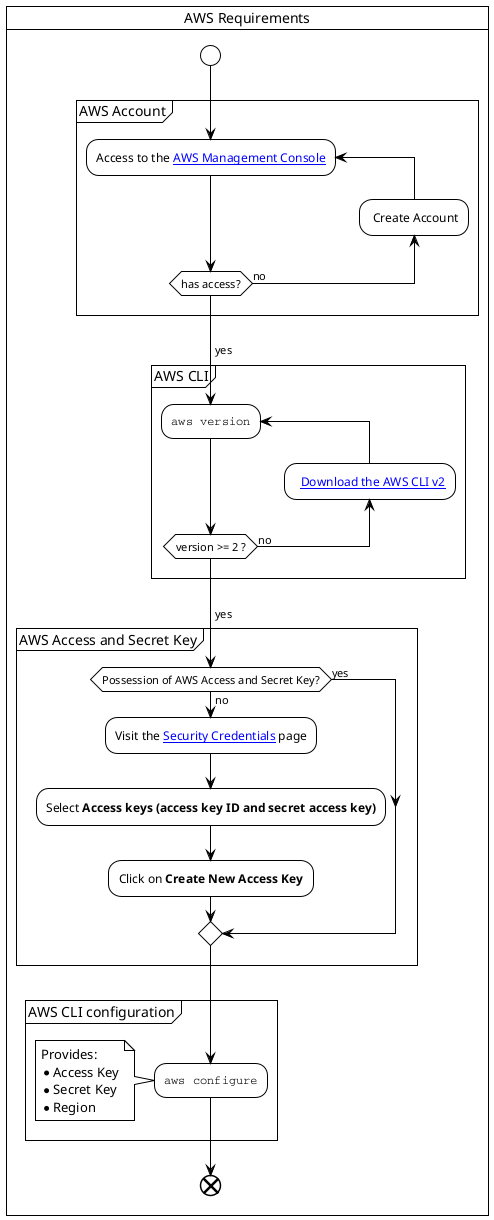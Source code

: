 @startuml aws-requirements
!theme plain

skinparam svgLinkTarget _blank

card "AWS Requirements" {
start
partition "AWS Account" {
repeat :Access to the [[https://console.aws.amazon.com/console AWS Management Console]];
backward: Create Account;
repeat while (has access?) is (no) 
->yes;
}

partition "AWS CLI" {
repeat :""aws version"";
backward:  [[https://docs.aws.amazon.com/cli/latest/userguide/install-cliv2.html Download the AWS CLI v2]];
repeat while (version >= 2 ?) is (no) 
->yes;
}

partition "AWS Access and Secret Key" {
if (Possession of AWS Access and Secret Key?) then (yes)
else (no)
  :Visit the [[https://console.aws.amazon.com/iam/home#/security_credentials Security Credentials]] page;
  :Select <b>Access keys (access key ID and secret access key)</b>;
  :Click on <b>Create New Access Key</b>;
endif
}

partition "AWS CLI configuration" {
  :""aws configure"";
  note left 
  Provides:
  * Access Key
  * Secret Key 
  * Region
  end note
}
end
}
@enduml